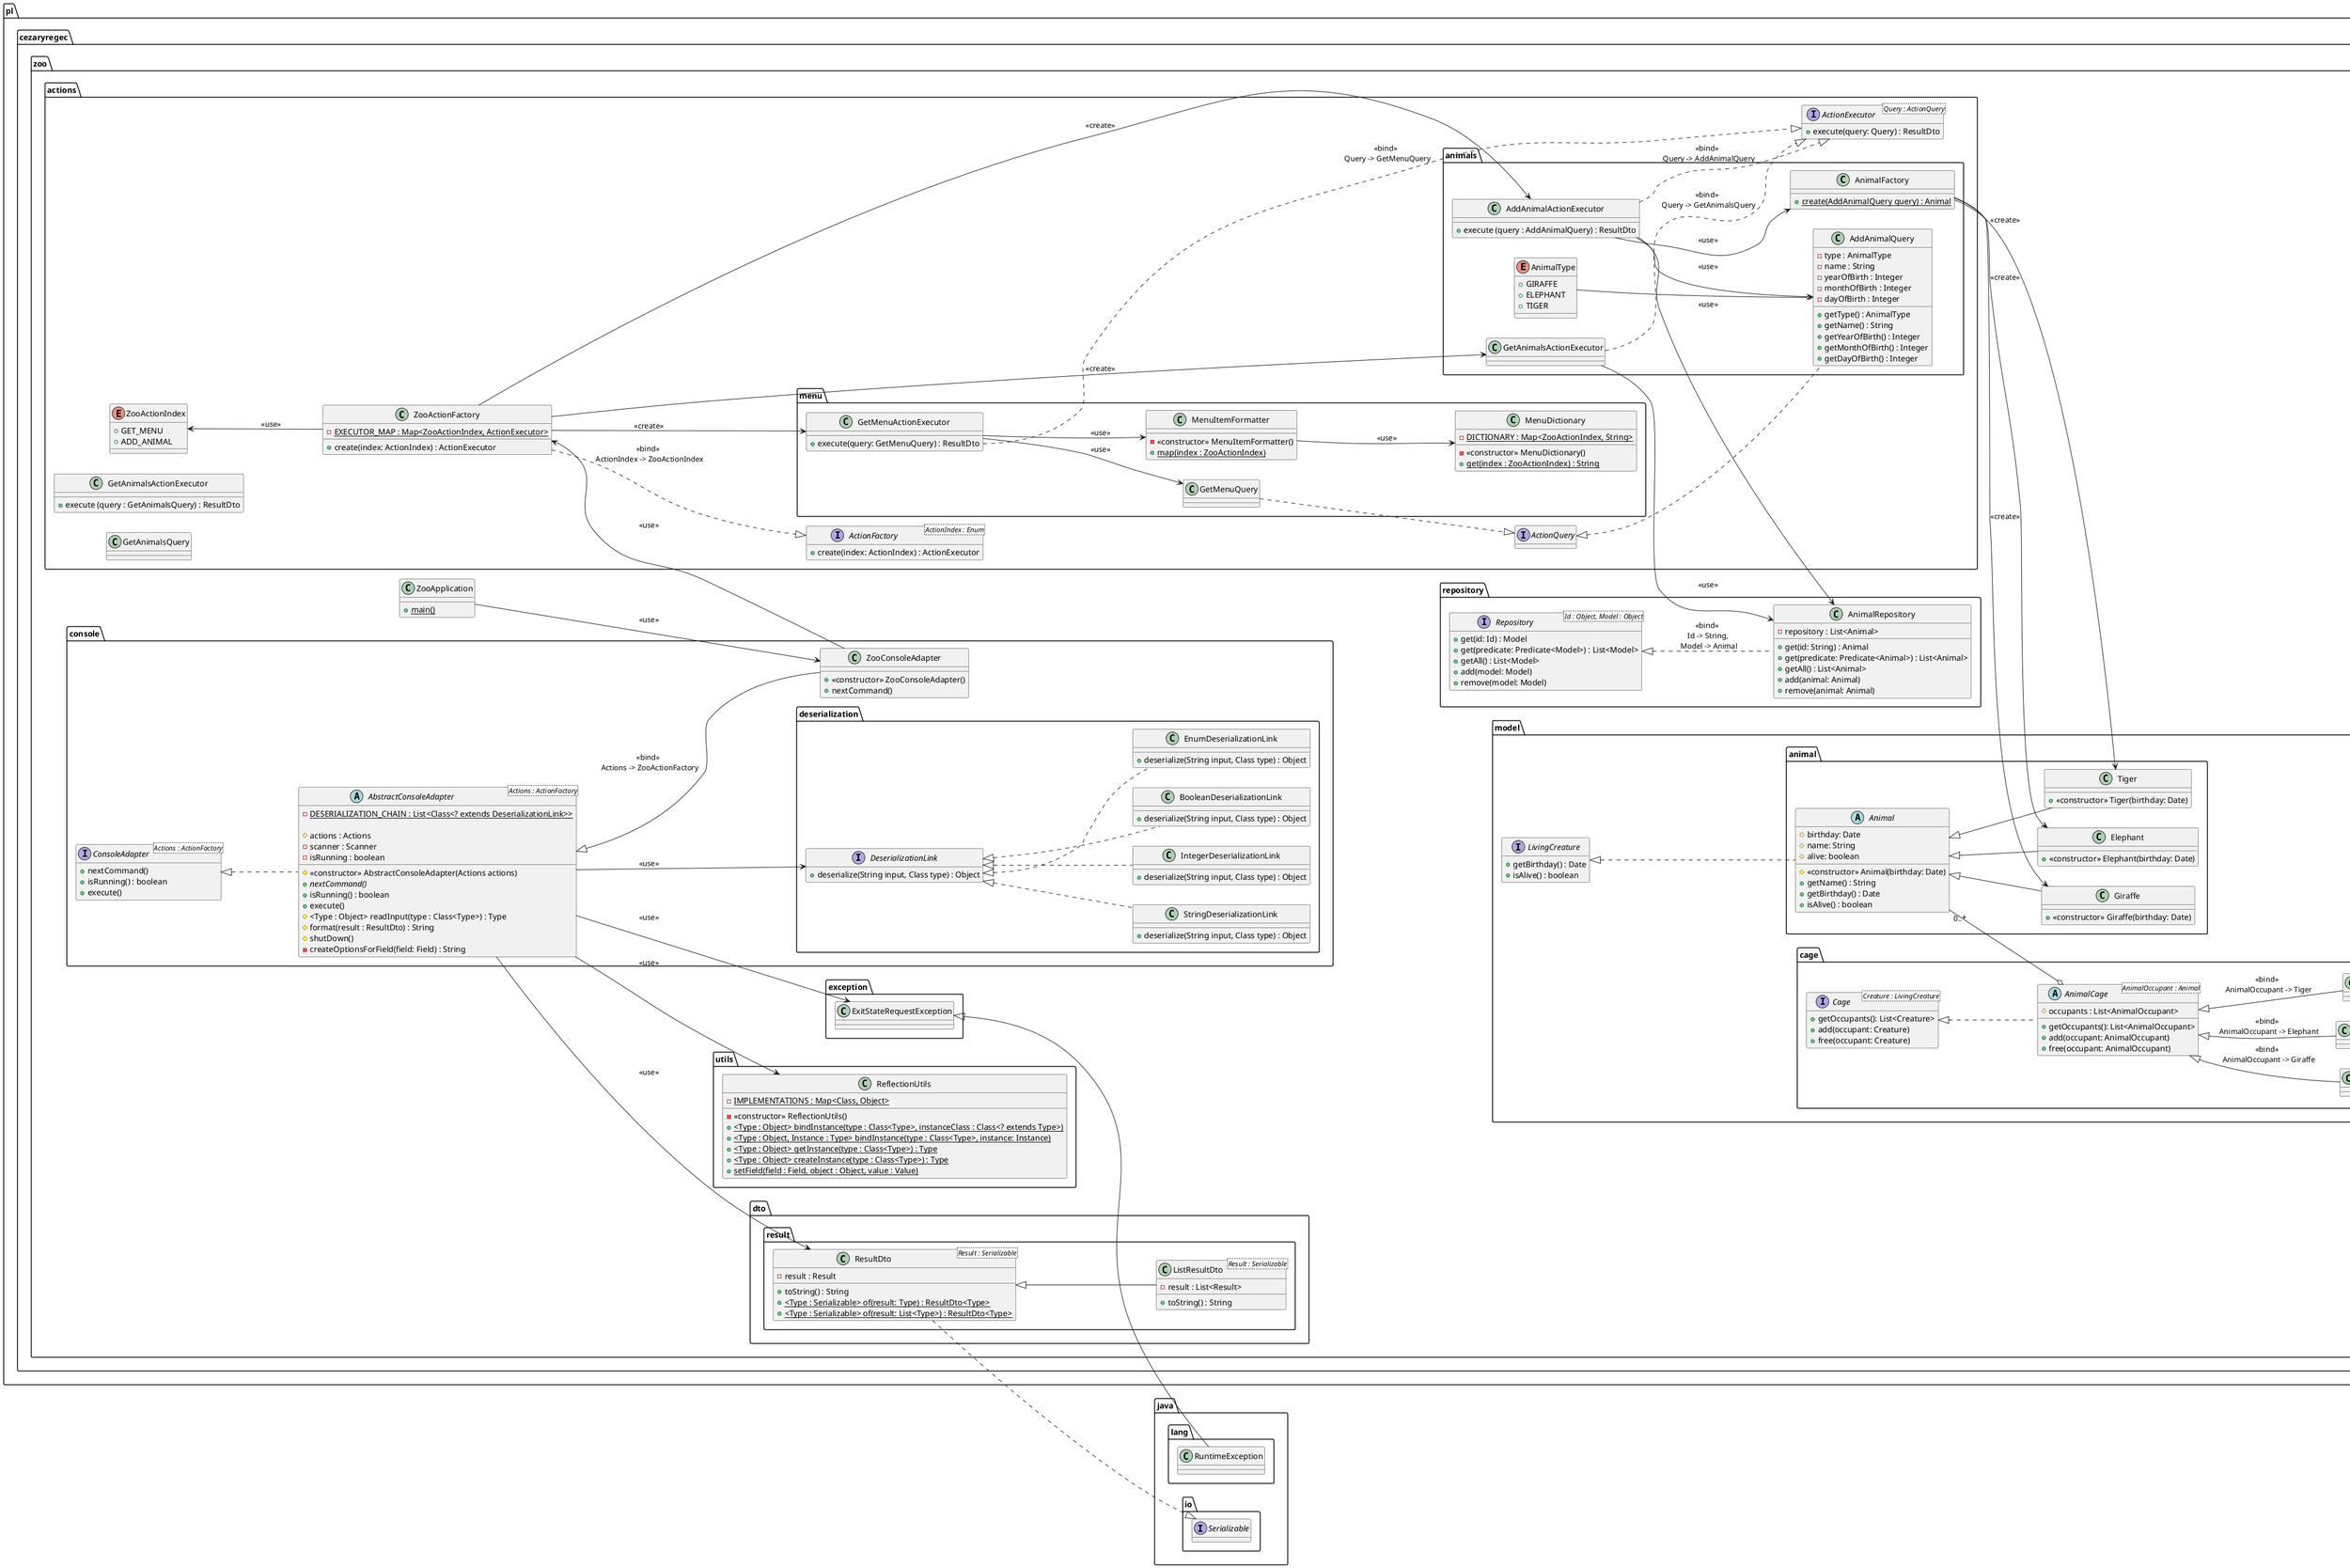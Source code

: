 @startuml
interface java.io.Serializable

class pl.cezaryregec.zoo.ZooApplication {
    + {static} main()
}

class pl.cezaryregec.zoo.console.ZooConsoleAdapter {
    + <<constructor>> ZooConsoleAdapter()
    + nextCommand()
}

interface pl.cezaryregec.zoo.console.ConsoleAdapter<Actions : ActionFactory> {
    +nextCommand()
    +isRunning() : boolean
    +execute()
}

abstract class pl.cezaryregec.zoo.console.AbstractConsoleAdapter<Actions : ActionFactory> {
    - {static} DESERIALIZATION_CHAIN : List<Class<? extends DeserializationLink>>

    #actions : Actions
    -scanner : Scanner
    -isRunning : boolean

    # <<constructor>> AbstractConsoleAdapter(Actions actions)
    +{abstract} nextCommand()
    +isRunning() : boolean
    +execute()
    #<Type : Object> readInput(type : Class<Type>) : Type
    #format(result : ResultDto) : String
    #shutDown()
    -createOptionsForField(field: Field) : String
}

pl.cezaryregec.zoo.console.ConsoleAdapter <|.. pl.cezaryregec.zoo.console.AbstractConsoleAdapter

class pl.cezaryregec.zoo.utils.ReflectionUtils {
    -{static} IMPLEMENTATIONS : Map<Class, Object>
    -<<constructor>> ReflectionUtils()
    +{static} <Type : Object> bindInstance(type : Class<Type>, instanceClass : Class<? extends Type>)
    +{static} <Type : Object, Instance : Type> bindInstance(type : Class<Type>, instance: Instance)
    +{static} <Type : Object> getInstance(type : Class<Type>) : Type
    +{static} <Type : Object> createInstance(type : Class<Type>) : Type
    +{static} setField(field : Field, object : Object, value : Value)
}

class pl.cezaryregec.zoo.exception.ExitStateRequestException

pl.cezaryregec.zoo.exception.ExitStateRequestException <|-- java.lang.RuntimeException
pl.cezaryregec.zoo.console.AbstractConsoleAdapter --> pl.cezaryregec.zoo.exception.ExitStateRequestException : <<use>>

pl.cezaryregec.zoo.ZooApplication --> pl.cezaryregec.zoo.console.ZooConsoleAdapter : <<use>>
pl.cezaryregec.zoo.console.AbstractConsoleAdapter <|-- pl.cezaryregec.zoo.console.ZooConsoleAdapter : <<bind>> \n Actions -> ZooActionFactory

pl.cezaryregec.zoo.console.AbstractConsoleAdapter --> pl.cezaryregec.zoo.utils.ReflectionUtils : <<use>>

interface pl.cezaryregec.zoo.console.deserialization.DeserializationLink {
    +deserialize(String input, Class type) : Object
}

class pl.cezaryregec.zoo.console.deserialization.StringDeserializationLink {
    +deserialize(String input, Class type) : Object
}

class pl.cezaryregec.zoo.console.deserialization.IntegerDeserializationLink {
    +deserialize(String input, Class type) : Object
}

class pl.cezaryregec.zoo.console.deserialization.BooleanDeserializationLink {
    +deserialize(String input, Class type) : Object
}

class pl.cezaryregec.zoo.console.deserialization.EnumDeserializationLink {
    +deserialize(String input, Class type) : Object
}

pl.cezaryregec.zoo.console.deserialization.DeserializationLink <|.. pl.cezaryregec.zoo.console.deserialization.StringDeserializationLink
pl.cezaryregec.zoo.console.deserialization.DeserializationLink <|.. pl.cezaryregec.zoo.console.deserialization.IntegerDeserializationLink
pl.cezaryregec.zoo.console.deserialization.DeserializationLink <|.. pl.cezaryregec.zoo.console.deserialization.BooleanDeserializationLink
pl.cezaryregec.zoo.console.deserialization.DeserializationLink <|.. pl.cezaryregec.zoo.console.deserialization.EnumDeserializationLink
pl.cezaryregec.zoo.console.AbstractConsoleAdapter --> pl.cezaryregec.zoo.console.deserialization.DeserializationLink  : <<use>>

interface pl.cezaryregec.zoo.actions.ActionFactory<ActionIndex : Enum> {
    +create(index: ActionIndex) : ActionExecutor
}

class pl.cezaryregec.zoo.actions.ZooActionFactory {
    -{static} EXECUTOR_MAP : Map<ZooActionIndex, ActionExecutor>
    +create(index: ActionIndex) : ActionExecutor
}

pl.cezaryregec.zoo.actions.ZooActionFactory ..|> pl.cezaryregec.zoo.actions.ActionFactory : <<bind>> \n ActionIndex -> ZooActionIndex
pl.cezaryregec.zoo.actions.ZooActionFactory <-- pl.cezaryregec.zoo.console.ZooConsoleAdapter : <<use>>

enum pl.cezaryregec.zoo.actions.ZooActionIndex {
    +GET_MENU
    +ADD_ANIMAL
}

pl.cezaryregec.zoo.actions.ZooActionIndex <-- pl.cezaryregec.zoo.actions.ZooActionFactory : <<use>>

class pl.cezaryregec.zoo.dto.result.ResultDto<Result : Serializable> {
    -result : Result
    +toString() : String
    +{static} <Type : Serializable> of(result: Type) : ResultDto<Type>
    +{static} <Type : Serializable> of(result: List<Type>) : ResultDto<Type>
}

class pl.cezaryregec.zoo.dto.result.ListResultDto<Result : Serializable> {
    -result : List<Result>
    +toString() : String
}

pl.cezaryregec.zoo.dto.result.ResultDto ..|> java.io.Serializable
pl.cezaryregec.zoo.dto.result.ResultDto <|-- pl.cezaryregec.zoo.dto.result.ListResultDto

interface pl.cezaryregec.zoo.actions.ActionExecutor<Query : ActionQuery> {
    +execute(query: Query) : ResultDto
}

interface pl.cezaryregec.zoo.actions.ActionQuery

class pl.cezaryregec.zoo.actions.menu.GetMenuQuery

pl.cezaryregec.zoo.actions.menu.GetMenuQuery ..|> pl.cezaryregec.zoo.actions.ActionQuery
pl.cezaryregec.zoo.console.AbstractConsoleAdapter --> pl.cezaryregec.zoo.dto.result.ResultDto : <<use>>

class pl.cezaryregec.zoo.actions.menu.GetMenuActionExecutor {
    +execute(query: GetMenuQuery) : ResultDto
}

class pl.cezaryregec.zoo.actions.menu.MenuDictionary {
    - {static} DICTIONARY : Map<ZooActionIndex, String>

    -<<constructor>> MenuDictionary()
    + {static} get(index : ZooActionIndex) : String
}

class pl.cezaryregec.zoo.actions.menu.MenuItemFormatter {
    -<<constructor>> MenuItemFormatter()
    + {static} map(index : ZooActionIndex)
}

pl.cezaryregec.zoo.actions.menu.GetMenuActionExecutor --> pl.cezaryregec.zoo.actions.menu.MenuItemFormatter : <<use>>
pl.cezaryregec.zoo.actions.menu.MenuItemFormatter --> pl.cezaryregec.zoo.actions.menu.MenuDictionary : <<use>>

pl.cezaryregec.zoo.actions.menu.GetMenuActionExecutor --> pl.cezaryregec.zoo.actions.menu.GetMenuQuery : <<use>>
pl.cezaryregec.zoo.actions.menu.GetMenuActionExecutor ..|> pl.cezaryregec.zoo.actions.ActionExecutor : <<bind>> \n Query -> GetMenuQuery
pl.cezaryregec.zoo.actions.ZooActionFactory --> pl.cezaryregec.zoo.actions.menu.GetMenuActionExecutor : <<create>>

class pl.cezaryregec.zoo.actions.animals.AddAnimalQuery {
    -type : AnimalType
    -name : String
    -yearOfBirth : Integer
    -monthOfBirth : Integer
    -dayOfBirth : Integer

    +getType() : AnimalType
    +getName() : String
    +getYearOfBirth() : Integer
    +getMonthOfBirth() : Integer
    +getDayOfBirth() : Integer
}

pl.cezaryregec.zoo.actions.ActionQuery <|.. pl.cezaryregec.zoo.actions.animals.AddAnimalQuery

enum pl.cezaryregec.zoo.actions.animals.AnimalType {
    +GIRAFFE
    +ELEPHANT
    +TIGER
}

pl.cezaryregec.zoo.actions.animals.AnimalType --o pl.cezaryregec.zoo.actions.animals.AddAnimalQuery

class pl.cezaryregec.zoo.actions.animals.AddAnimalActionExecutor {
    +execute (query : AddAnimalQuery) : ResultDto
}

pl.cezaryregec.zoo.actions.animals.AddAnimalActionExecutor --> pl.cezaryregec.zoo.actions.animals.AddAnimalQuery : <<use>>

class pl.cezaryregec.zoo.actions.animals.AnimalFactory {
    + {static} create(AddAnimalQuery query) : Animal
}

pl.cezaryregec.zoo.actions.animals.AddAnimalActionExecutor --> pl.cezaryregec.zoo.actions.animals.AnimalFactory : <<use>>

pl.cezaryregec.zoo.actions.animals.AnimalFactory --> pl.cezaryregec.zoo.model.animal.Giraffe : <<create>>
pl.cezaryregec.zoo.actions.animals.AnimalFactory --> pl.cezaryregec.zoo.model.animal.Elephant : <<create>>
pl.cezaryregec.zoo.actions.animals.AnimalFactory --> pl.cezaryregec.zoo.model.animal.Tiger : <<create>>

pl.cezaryregec.zoo.actions.ZooActionFactory --> pl.cezaryregec.zoo.actions.animals.AddAnimalActionExecutor : <<create>>
pl.cezaryregec.zoo.actions.animals.AddAnimalActionExecutor ..|> pl.cezaryregec.zoo.actions.ActionExecutor : <<bind>> \n Query -> AddAnimalQuery
pl.cezaryregec.zoo.actions.animals.AddAnimalActionExecutor --> pl.cezaryregec.zoo.repository.AnimalRepository : <<use>>

class pl.cezaryregec.zoo.actions.GetAnimalsActionExecutor {
    +execute (query : GetAnimalsQuery) : ResultDto
}

class pl.cezaryregec.zoo.actions.GetAnimalsQuery

pl.cezaryregec.zoo.actions.ZooActionFactory --> pl.cezaryregec.zoo.actions.animals.GetAnimalsActionExecutor : <<create>>
pl.cezaryregec.zoo.actions.animals.GetAnimalsActionExecutor ..|> pl.cezaryregec.zoo.actions.ActionExecutor : <<bind>> \n Query -> GetAnimalsQuery
pl.cezaryregec.zoo.actions.animals.GetAnimalsActionExecutor --> pl.cezaryregec.zoo.repository.AnimalRepository : <<use>>


interface pl.cezaryregec.zoo.model.LivingCreature {
    +getBirthday() : Date
    +isAlive() : boolean
}

abstract class pl.cezaryregec.zoo.model.animal.Animal {
    #birthday: Date
    #name: String
    #alive: boolean

    #<<constructor>> Animal(birthday: Date)
    +getName() : String
    +getBirthday() : Date
    +isAlive() : boolean
}

pl.cezaryregec.zoo.model.LivingCreature <|.. pl.cezaryregec.zoo.model.animal.Animal

class pl.cezaryregec.zoo.model.animal.Giraffe {
    +<<constructor>> Giraffe(birthday: Date)
}

class pl.cezaryregec.zoo.model.animal.Elephant {
    +<<constructor>> Elephant(birthday: Date)
}

class pl.cezaryregec.zoo.model.animal.Tiger {
    +<<constructor>> Tiger(birthday: Date)
}

pl.cezaryregec.zoo.model.animal.Animal <|-- pl.cezaryregec.zoo.model.animal.Giraffe
pl.cezaryregec.zoo.model.animal.Animal <|-- pl.cezaryregec.zoo.model.animal.Elephant
pl.cezaryregec.zoo.model.animal.Animal <|-- pl.cezaryregec.zoo.model.animal.Tiger

interface pl.cezaryregec.zoo.model.cage.Cage<Creature : LivingCreature> {
    +getOccupants(): List<Creature>
    +add(occupant: Creature)
    +free(occupant: Creature)
}

abstract class pl.cezaryregec.zoo.model.cage.AnimalCage<AnimalOccupant : Animal> {
    #occupants : List<AnimalOccupant>

    +getOccupants(): List<AnimalOccupant>
    +add(occupant: AnimalOccupant)
    +free(occupant: AnimalOccupant)
}

pl.cezaryregec.zoo.model.cage.Cage <|.. pl.cezaryregec.zoo.model.cage.AnimalCage

pl.cezaryregec.zoo.model.animal.Animal "0..*" --o pl.cezaryregec.zoo.model.cage.AnimalCage

class pl.cezaryregec.zoo.model.cage.GiraffeCage
class pl.cezaryregec.zoo.model.cage.ElephantCage
class pl.cezaryregec.zoo.model.cage.TigerCage

pl.cezaryregec.zoo.model.cage.AnimalCage <|-- pl.cezaryregec.zoo.model.cage.GiraffeCage : <<bind>> \n AnimalOccupant -> Giraffe
pl.cezaryregec.zoo.model.cage.AnimalCage <|-- pl.cezaryregec.zoo.model.cage.ElephantCage : <<bind>> \n AnimalOccupant -> Elephant
pl.cezaryregec.zoo.model.cage.AnimalCage <|-- pl.cezaryregec.zoo.model.cage.TigerCage : <<bind>> \n AnimalOccupant -> Tiger

interface pl.cezaryregec.zoo.repository.Repository<Id : Object, Model : Object> {
    +get(id: Id) : Model
    +get(predicate: Predicate<Model>) : List<Model>
    +getAll() : List<Model>
    +add(model: Model)
    +remove(model: Model)
}

class pl.cezaryregec.zoo.repository.AnimalRepository {
    -repository : List<Animal>
    +get(id: String) : Animal
    +get(predicate: Predicate<Animal>) : List<Animal>
    +getAll() : List<Animal>
    +add(animal: Animal)
    +remove(animal: Animal)
}

pl.cezaryregec.zoo.repository.Repository <|.. pl.cezaryregec.zoo.repository.AnimalRepository : <<bind>> \n Id -> String, \n Model -> Animal

left to right direction
hide interface fields
@enduml